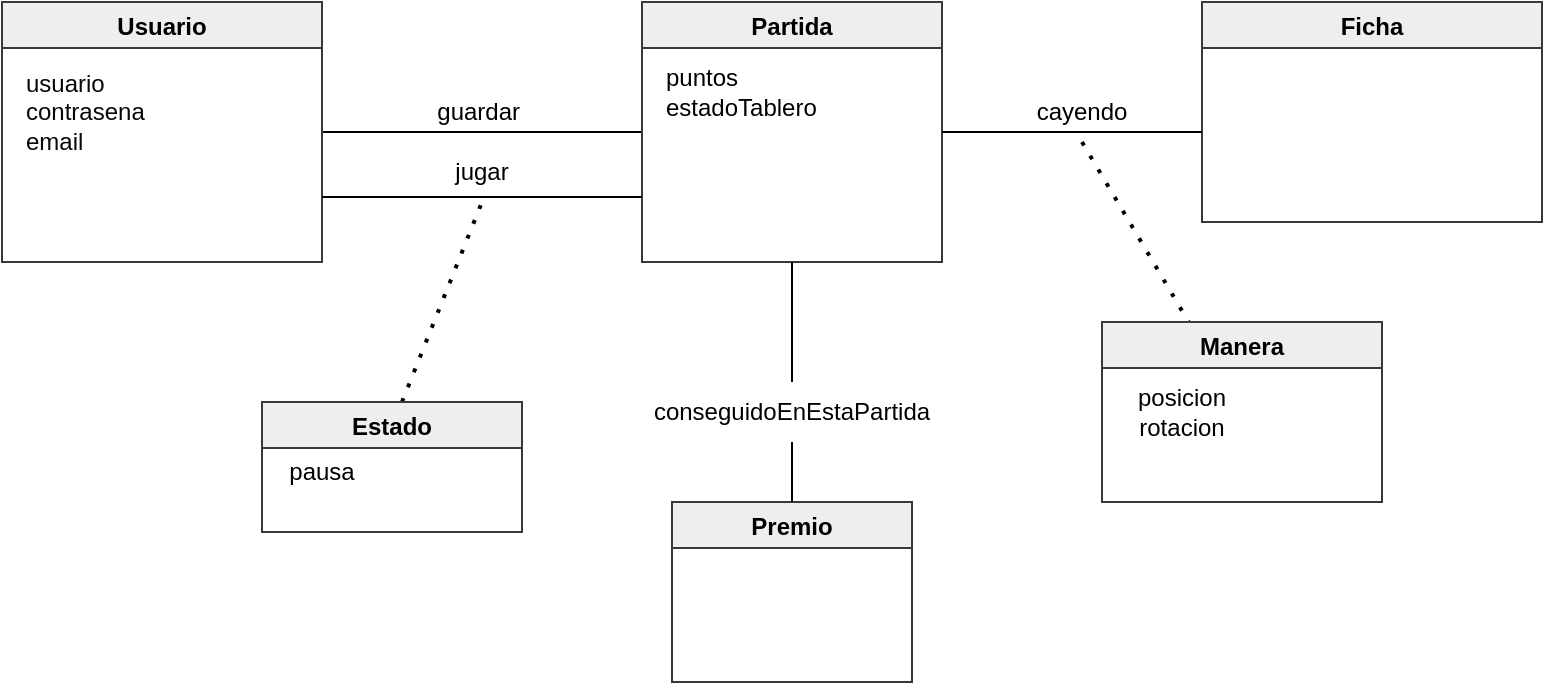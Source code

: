 <mxfile>
    <diagram id="8yGgMr_iUtSMDV19D_xI" name="Page-1">
        <mxGraphModel dx="820" dy="499" grid="1" gridSize="10" guides="1" tooltips="1" connect="1" arrows="1" fold="1" page="1" pageScale="1" pageWidth="827" pageHeight="1169" background="#FFFFFF" math="0" shadow="0">
            <root>
                <mxCell id="0"/>
                <mxCell id="1" parent="0"/>
                <mxCell id="6" style="edgeStyle=none;html=1;exitX=1;exitY=0.5;exitDx=0;exitDy=0;entryX=0;entryY=0.5;entryDx=0;entryDy=0;endArrow=none;endFill=0;strokeColor=#000000;" parent="1" source="3" target="4" edge="1">
                    <mxGeometry relative="1" as="geometry"/>
                </mxCell>
                <mxCell id="3" value="Usuario" style="swimlane;fillColor=#eeeeee;strokeColor=#36393d;fontColor=#000000;" parent="1" vertex="1">
                    <mxGeometry x="120" y="120" width="160" height="130" as="geometry"/>
                </mxCell>
                <mxCell id="7" value="usuario&lt;br&gt;contrasena&lt;br&gt;email" style="text;html=1;align=left;verticalAlign=middle;resizable=0;points=[];autosize=1;strokeColor=none;fillColor=none;fontColor=#080808;" parent="3" vertex="1">
                    <mxGeometry x="10" y="30" width="70" height="50" as="geometry"/>
                </mxCell>
                <mxCell id="4" value="Partida" style="swimlane;fillColor=#eeeeee;fontColor=#000000;strokeColor=#36393d;" parent="1" vertex="1">
                    <mxGeometry x="440" y="120" width="150" height="130" as="geometry"/>
                </mxCell>
                <mxCell id="9" value="puntos&lt;br&gt;&lt;div style=&quot;&quot;&gt;&lt;span&gt;estadoTablero&lt;/span&gt;&lt;/div&gt;" style="text;html=1;align=left;verticalAlign=middle;resizable=0;points=[];autosize=1;strokeColor=none;fillColor=none;fontColor=#000000;" parent="4" vertex="1">
                    <mxGeometry x="10" y="30" width="90" height="30" as="geometry"/>
                </mxCell>
                <mxCell id="5" value="" style="endArrow=none;html=1;exitX=1;exitY=0.75;exitDx=0;exitDy=0;entryX=0;entryY=0.75;entryDx=0;entryDy=0;strokeColor=#000000;endFill=0;" parent="1" source="3" target="4" edge="1">
                    <mxGeometry width="50" height="50" relative="1" as="geometry">
                        <mxPoint x="390" y="370" as="sourcePoint"/>
                        <mxPoint x="440" y="320" as="targetPoint"/>
                    </mxGeometry>
                </mxCell>
                <mxCell id="10" value="" style="endArrow=none;dashed=1;html=1;dashPattern=1 3;strokeWidth=2;strokeColor=#000000;" parent="1" edge="1">
                    <mxGeometry width="50" height="50" relative="1" as="geometry">
                        <mxPoint x="320" y="320" as="sourcePoint"/>
                        <mxPoint x="360" y="220" as="targetPoint"/>
                    </mxGeometry>
                </mxCell>
                <mxCell id="11" value="guardar&amp;nbsp;" style="text;html=1;strokeColor=none;fillColor=none;align=center;verticalAlign=middle;whiteSpace=wrap;rounded=0;fontColor=#000000;" parent="1" vertex="1">
                    <mxGeometry x="330" y="160" width="60" height="30" as="geometry"/>
                </mxCell>
                <mxCell id="12" value="jugar" style="text;html=1;strokeColor=none;fillColor=none;align=center;verticalAlign=middle;whiteSpace=wrap;rounded=0;fontColor=#000000;" parent="1" vertex="1">
                    <mxGeometry x="330" y="190" width="60" height="30" as="geometry"/>
                </mxCell>
                <mxCell id="13" value="Premio" style="swimlane;fillColor=#eeeeee;strokeColor=#36393d;fontColor=#000000;" parent="1" vertex="1">
                    <mxGeometry x="455" y="370" width="120" height="90" as="geometry"/>
                </mxCell>
                <mxCell id="14" value="" style="endArrow=none;html=1;exitX=0.5;exitY=0;exitDx=0;exitDy=0;entryX=0.5;entryY=1;entryDx=0;entryDy=0;startArrow=none;strokeColor=#000000;endFill=0;" parent="1" source="17" target="4" edge="1">
                    <mxGeometry width="50" height="50" relative="1" as="geometry">
                        <mxPoint x="510" y="300" as="sourcePoint"/>
                        <mxPoint x="560" y="250" as="targetPoint"/>
                    </mxGeometry>
                </mxCell>
                <mxCell id="15" value="Estado" style="swimlane;fillColor=#eeeeee;strokeColor=#36393d;fontColor=#000000;" parent="1" vertex="1">
                    <mxGeometry x="250" y="320" width="130" height="65" as="geometry"/>
                </mxCell>
                <mxCell id="16" value="pausa" style="text;html=1;strokeColor=none;fillColor=none;align=center;verticalAlign=middle;whiteSpace=wrap;rounded=0;fontColor=#000000;" parent="15" vertex="1">
                    <mxGeometry y="20" width="60" height="30" as="geometry"/>
                </mxCell>
                <mxCell id="17" value="conseguidoEnEstaPartida" style="text;html=1;strokeColor=none;fillColor=none;align=center;verticalAlign=middle;whiteSpace=wrap;rounded=0;fontColor=#000000;" parent="1" vertex="1">
                    <mxGeometry x="485" y="310" width="60" height="30" as="geometry"/>
                </mxCell>
                <mxCell id="19" value="" style="endArrow=none;html=1;exitX=0.5;exitY=0;exitDx=0;exitDy=0;entryX=0.5;entryY=1;entryDx=0;entryDy=0;strokeColor=#000000;endFill=0;" parent="1" source="13" target="17" edge="1">
                    <mxGeometry width="50" height="50" relative="1" as="geometry">
                        <mxPoint x="515" y="370" as="sourcePoint"/>
                        <mxPoint x="515" y="250" as="targetPoint"/>
                    </mxGeometry>
                </mxCell>
                <mxCell id="20" value="Ficha" style="swimlane;fillColor=#eeeeee;strokeColor=#36393d;fontColor=#000000;" parent="1" vertex="1">
                    <mxGeometry x="720" y="120" width="170" height="110" as="geometry"/>
                </mxCell>
                <mxCell id="21" value="" style="endArrow=none;html=1;exitX=1;exitY=0.5;exitDx=0;exitDy=0;strokeColor=#000000;endFill=0;" parent="1" source="4" edge="1">
                    <mxGeometry width="50" height="50" relative="1" as="geometry">
                        <mxPoint x="600" y="350" as="sourcePoint"/>
                        <mxPoint x="720" y="185" as="targetPoint"/>
                    </mxGeometry>
                </mxCell>
                <mxCell id="23" value="" style="endArrow=none;dashed=1;html=1;dashPattern=1 3;strokeWidth=2;exitX=0.5;exitY=1;exitDx=0;exitDy=0;strokeColor=#000000;" parent="1" source="25" target="24" edge="1">
                    <mxGeometry width="50" height="50" relative="1" as="geometry">
                        <mxPoint x="650" y="190" as="sourcePoint"/>
                        <mxPoint x="650" y="190" as="targetPoint"/>
                    </mxGeometry>
                </mxCell>
                <mxCell id="24" value="Manera" style="swimlane;startSize=23;fillColor=#eeeeee;strokeColor=#36393d;fontColor=#000000;" parent="1" vertex="1">
                    <mxGeometry x="670" y="280" width="140" height="90" as="geometry"/>
                </mxCell>
                <mxCell id="26" value="posicion&lt;br&gt;rotacion" style="text;html=1;strokeColor=none;fillColor=none;align=center;verticalAlign=middle;whiteSpace=wrap;rounded=0;fontColor=#000000;" parent="24" vertex="1">
                    <mxGeometry x="10" y="30" width="60" height="30" as="geometry"/>
                </mxCell>
                <mxCell id="25" value="cayendo" style="text;html=1;strokeColor=none;fillColor=none;align=center;verticalAlign=middle;whiteSpace=wrap;rounded=0;fontColor=#000000;" parent="1" vertex="1">
                    <mxGeometry x="630" y="160" width="60" height="30" as="geometry"/>
                </mxCell>
            </root>
        </mxGraphModel>
    </diagram>
</mxfile>